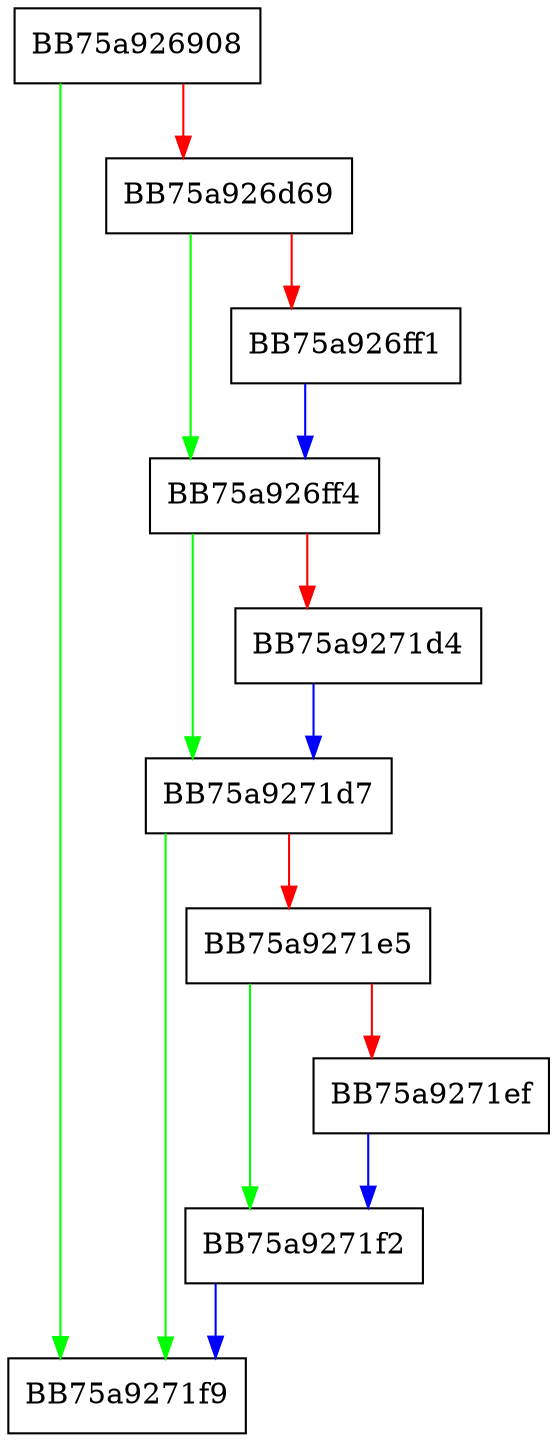 digraph _format_extended_violation {
  node [shape="box"];
  graph [splines=ortho];
  BB75a926908 -> BB75a9271f9 [color="green"];
  BB75a926908 -> BB75a926d69 [color="red"];
  BB75a926d69 -> BB75a926ff4 [color="green"];
  BB75a926d69 -> BB75a926ff1 [color="red"];
  BB75a926ff1 -> BB75a926ff4 [color="blue"];
  BB75a926ff4 -> BB75a9271d7 [color="green"];
  BB75a926ff4 -> BB75a9271d4 [color="red"];
  BB75a9271d4 -> BB75a9271d7 [color="blue"];
  BB75a9271d7 -> BB75a9271f9 [color="green"];
  BB75a9271d7 -> BB75a9271e5 [color="red"];
  BB75a9271e5 -> BB75a9271f2 [color="green"];
  BB75a9271e5 -> BB75a9271ef [color="red"];
  BB75a9271ef -> BB75a9271f2 [color="blue"];
  BB75a9271f2 -> BB75a9271f9 [color="blue"];
}